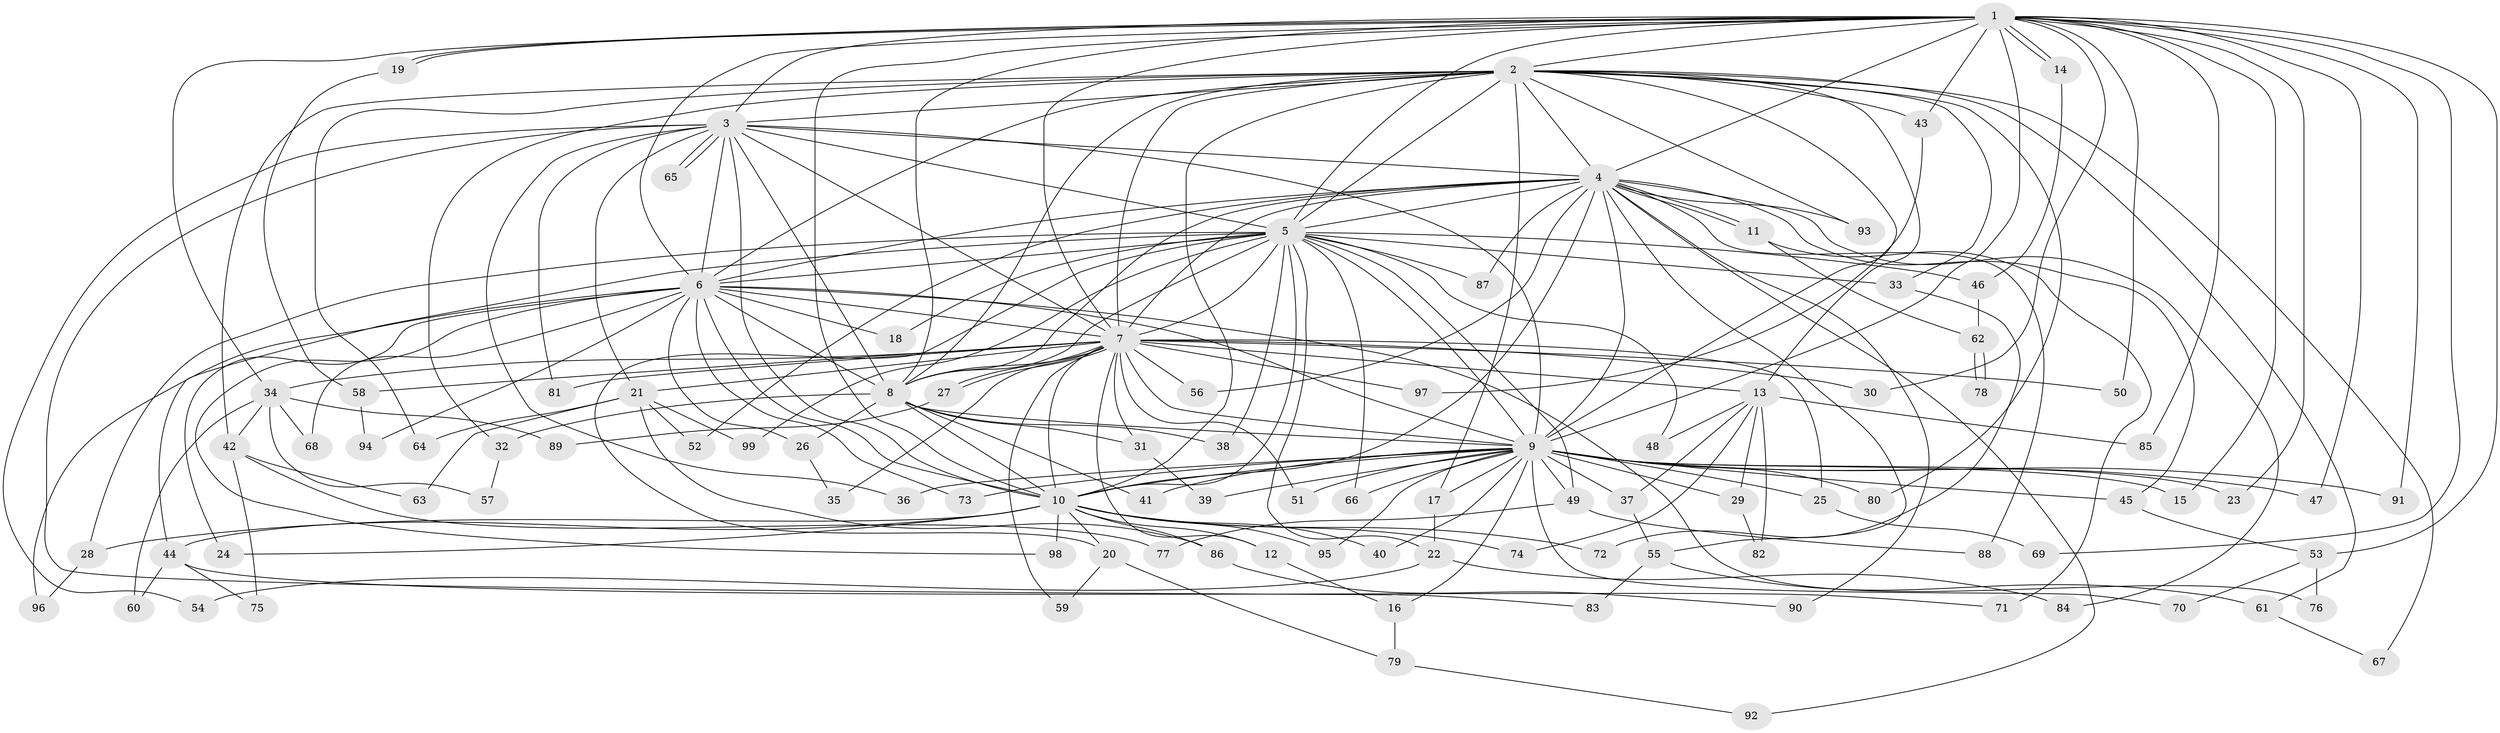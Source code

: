 // Generated by graph-tools (version 1.1) at 2025/25/03/09/25 03:25:49]
// undirected, 99 vertices, 223 edges
graph export_dot {
graph [start="1"]
  node [color=gray90,style=filled];
  1;
  2;
  3;
  4;
  5;
  6;
  7;
  8;
  9;
  10;
  11;
  12;
  13;
  14;
  15;
  16;
  17;
  18;
  19;
  20;
  21;
  22;
  23;
  24;
  25;
  26;
  27;
  28;
  29;
  30;
  31;
  32;
  33;
  34;
  35;
  36;
  37;
  38;
  39;
  40;
  41;
  42;
  43;
  44;
  45;
  46;
  47;
  48;
  49;
  50;
  51;
  52;
  53;
  54;
  55;
  56;
  57;
  58;
  59;
  60;
  61;
  62;
  63;
  64;
  65;
  66;
  67;
  68;
  69;
  70;
  71;
  72;
  73;
  74;
  75;
  76;
  77;
  78;
  79;
  80;
  81;
  82;
  83;
  84;
  85;
  86;
  87;
  88;
  89;
  90;
  91;
  92;
  93;
  94;
  95;
  96;
  97;
  98;
  99;
  1 -- 2;
  1 -- 3;
  1 -- 4;
  1 -- 5;
  1 -- 6;
  1 -- 7;
  1 -- 8;
  1 -- 9;
  1 -- 10;
  1 -- 14;
  1 -- 14;
  1 -- 15;
  1 -- 19;
  1 -- 19;
  1 -- 23;
  1 -- 30;
  1 -- 34;
  1 -- 43;
  1 -- 47;
  1 -- 50;
  1 -- 53;
  1 -- 69;
  1 -- 85;
  1 -- 91;
  2 -- 3;
  2 -- 4;
  2 -- 5;
  2 -- 6;
  2 -- 7;
  2 -- 8;
  2 -- 9;
  2 -- 10;
  2 -- 13;
  2 -- 17;
  2 -- 32;
  2 -- 33;
  2 -- 42;
  2 -- 43;
  2 -- 61;
  2 -- 64;
  2 -- 67;
  2 -- 80;
  2 -- 93;
  3 -- 4;
  3 -- 5;
  3 -- 6;
  3 -- 7;
  3 -- 8;
  3 -- 9;
  3 -- 10;
  3 -- 21;
  3 -- 36;
  3 -- 54;
  3 -- 65;
  3 -- 65;
  3 -- 81;
  3 -- 83;
  4 -- 5;
  4 -- 6;
  4 -- 7;
  4 -- 8;
  4 -- 9;
  4 -- 10;
  4 -- 11;
  4 -- 11;
  4 -- 45;
  4 -- 52;
  4 -- 55;
  4 -- 56;
  4 -- 84;
  4 -- 87;
  4 -- 88;
  4 -- 90;
  4 -- 92;
  4 -- 93;
  5 -- 6;
  5 -- 7;
  5 -- 8;
  5 -- 9;
  5 -- 10;
  5 -- 18;
  5 -- 20;
  5 -- 22;
  5 -- 28;
  5 -- 33;
  5 -- 38;
  5 -- 44;
  5 -- 46;
  5 -- 48;
  5 -- 49;
  5 -- 66;
  5 -- 87;
  5 -- 99;
  6 -- 7;
  6 -- 8;
  6 -- 9;
  6 -- 10;
  6 -- 18;
  6 -- 24;
  6 -- 26;
  6 -- 68;
  6 -- 73;
  6 -- 76;
  6 -- 94;
  6 -- 96;
  6 -- 98;
  7 -- 8;
  7 -- 9;
  7 -- 10;
  7 -- 12;
  7 -- 13;
  7 -- 21;
  7 -- 25;
  7 -- 27;
  7 -- 27;
  7 -- 30;
  7 -- 31;
  7 -- 34;
  7 -- 35;
  7 -- 50;
  7 -- 51;
  7 -- 56;
  7 -- 58;
  7 -- 59;
  7 -- 81;
  7 -- 97;
  8 -- 9;
  8 -- 10;
  8 -- 26;
  8 -- 31;
  8 -- 32;
  8 -- 38;
  8 -- 41;
  9 -- 10;
  9 -- 15;
  9 -- 16;
  9 -- 17;
  9 -- 23;
  9 -- 25;
  9 -- 29;
  9 -- 36;
  9 -- 37;
  9 -- 39;
  9 -- 40;
  9 -- 41;
  9 -- 45;
  9 -- 47;
  9 -- 49;
  9 -- 51;
  9 -- 66;
  9 -- 70;
  9 -- 73;
  9 -- 80;
  9 -- 91;
  9 -- 95;
  10 -- 12;
  10 -- 20;
  10 -- 24;
  10 -- 28;
  10 -- 40;
  10 -- 44;
  10 -- 72;
  10 -- 74;
  10 -- 86;
  10 -- 95;
  10 -- 98;
  11 -- 62;
  11 -- 71;
  12 -- 16;
  13 -- 29;
  13 -- 37;
  13 -- 48;
  13 -- 74;
  13 -- 82;
  13 -- 85;
  14 -- 46;
  16 -- 79;
  17 -- 22;
  19 -- 58;
  20 -- 59;
  20 -- 79;
  21 -- 52;
  21 -- 63;
  21 -- 64;
  21 -- 86;
  21 -- 99;
  22 -- 54;
  22 -- 84;
  25 -- 69;
  26 -- 35;
  27 -- 89;
  28 -- 96;
  29 -- 82;
  31 -- 39;
  32 -- 57;
  33 -- 72;
  34 -- 42;
  34 -- 57;
  34 -- 60;
  34 -- 68;
  34 -- 89;
  37 -- 55;
  42 -- 63;
  42 -- 75;
  42 -- 77;
  43 -- 97;
  44 -- 60;
  44 -- 71;
  44 -- 75;
  45 -- 53;
  46 -- 62;
  49 -- 77;
  49 -- 88;
  53 -- 70;
  53 -- 76;
  55 -- 61;
  55 -- 83;
  58 -- 94;
  61 -- 67;
  62 -- 78;
  62 -- 78;
  79 -- 92;
  86 -- 90;
}
